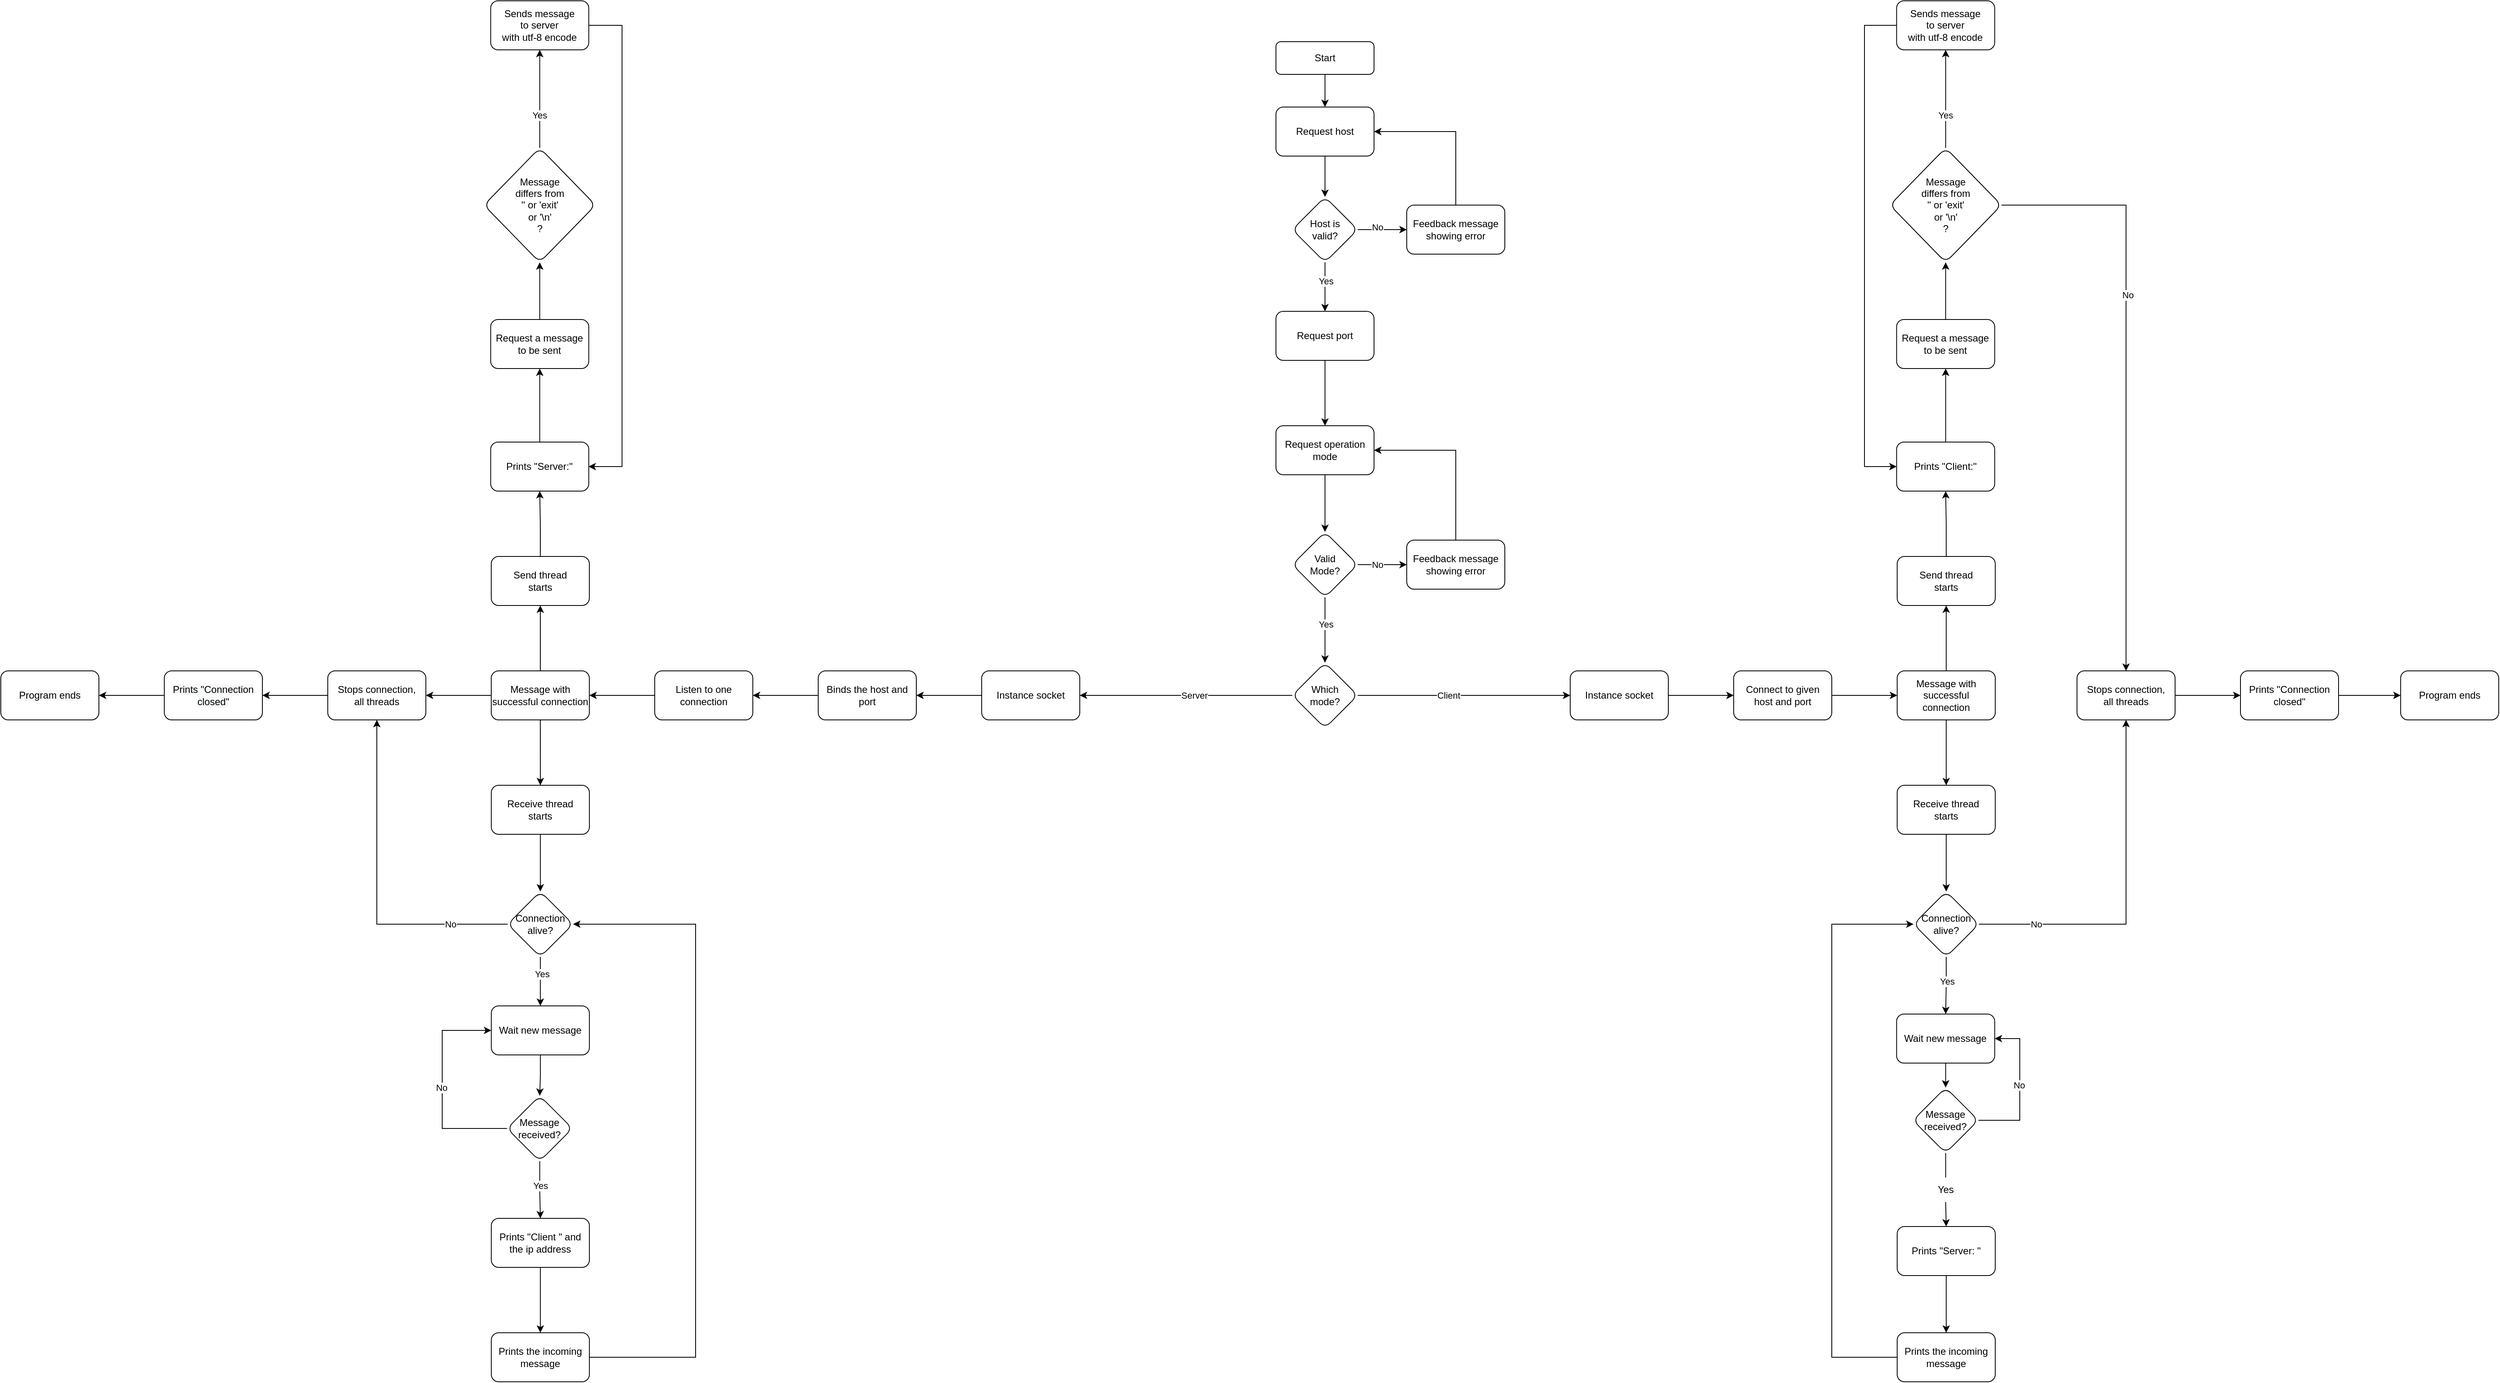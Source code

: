 <mxfile version="20.2.4" type="google"><diagram id="C5RBs43oDa-KdzZeNtuy" name="Page-1"><mxGraphModel grid="1" page="1" gridSize="10" guides="1" tooltips="1" connect="1" arrows="1" fold="1" pageScale="1" pageWidth="827" pageHeight="1169" math="0" shadow="0"><root><mxCell id="WIyWlLk6GJQsqaUBKTNV-0"/><mxCell id="WIyWlLk6GJQsqaUBKTNV-1" parent="WIyWlLk6GJQsqaUBKTNV-0"/><mxCell id="0VvWIncRaQS48B-fSjcq-39" style="edgeStyle=orthogonalEdgeStyle;rounded=0;orthogonalLoop=1;jettySize=auto;html=1;exitX=0.5;exitY=1;exitDx=0;exitDy=0;entryX=0.5;entryY=0;entryDx=0;entryDy=0;" edge="1" parent="WIyWlLk6GJQsqaUBKTNV-1" source="WIyWlLk6GJQsqaUBKTNV-3" target="0VvWIncRaQS48B-fSjcq-0"><mxGeometry relative="1" as="geometry"/></mxCell><mxCell id="WIyWlLk6GJQsqaUBKTNV-3" value="Start" style="rounded=1;whiteSpace=wrap;html=1;fontSize=12;glass=0;strokeWidth=1;shadow=0;" vertex="1" parent="WIyWlLk6GJQsqaUBKTNV-1"><mxGeometry x="160" width="120" height="40" as="geometry"/></mxCell><mxCell id="0VvWIncRaQS48B-fSjcq-4" value="" style="edgeStyle=orthogonalEdgeStyle;rounded=0;orthogonalLoop=1;jettySize=auto;html=1;" edge="1" parent="WIyWlLk6GJQsqaUBKTNV-1" source="0VvWIncRaQS48B-fSjcq-0" target="0VvWIncRaQS48B-fSjcq-3"><mxGeometry relative="1" as="geometry"/></mxCell><mxCell id="0VvWIncRaQS48B-fSjcq-0" value="Request host" style="rounded=1;whiteSpace=wrap;html=1;" vertex="1" parent="WIyWlLk6GJQsqaUBKTNV-1"><mxGeometry x="160" y="80" width="120" height="60" as="geometry"/></mxCell><mxCell id="0VvWIncRaQS48B-fSjcq-6" value="" style="edgeStyle=orthogonalEdgeStyle;rounded=0;orthogonalLoop=1;jettySize=auto;html=1;" edge="1" parent="WIyWlLk6GJQsqaUBKTNV-1" source="0VvWIncRaQS48B-fSjcq-3" target="0VvWIncRaQS48B-fSjcq-5"><mxGeometry relative="1" as="geometry"/></mxCell><mxCell id="0VvWIncRaQS48B-fSjcq-7" value="Yes" style="edgeLabel;html=1;align=center;verticalAlign=middle;resizable=0;points=[];" connectable="0" vertex="1" parent="0VvWIncRaQS48B-fSjcq-6"><mxGeometry x="-0.248" y="1" relative="1" as="geometry"><mxPoint as="offset"/></mxGeometry></mxCell><mxCell id="0VvWIncRaQS48B-fSjcq-9" value="" style="edgeStyle=orthogonalEdgeStyle;rounded=0;orthogonalLoop=1;jettySize=auto;html=1;" edge="1" parent="WIyWlLk6GJQsqaUBKTNV-1" source="0VvWIncRaQS48B-fSjcq-3" target="0VvWIncRaQS48B-fSjcq-8"><mxGeometry relative="1" as="geometry"/></mxCell><mxCell id="0VvWIncRaQS48B-fSjcq-10" value="No" style="edgeLabel;html=1;align=center;verticalAlign=middle;resizable=0;points=[];" connectable="0" vertex="1" parent="0VvWIncRaQS48B-fSjcq-9"><mxGeometry x="-0.195" y="3" relative="1" as="geometry"><mxPoint as="offset"/></mxGeometry></mxCell><mxCell id="0VvWIncRaQS48B-fSjcq-3" value="Host is&lt;br&gt;valid?" style="rhombus;whiteSpace=wrap;html=1;rounded=1;" vertex="1" parent="WIyWlLk6GJQsqaUBKTNV-1"><mxGeometry x="180" y="190" width="80" height="80" as="geometry"/></mxCell><mxCell id="0VvWIncRaQS48B-fSjcq-20" value="" style="edgeStyle=orthogonalEdgeStyle;rounded=0;orthogonalLoop=1;jettySize=auto;html=1;" edge="1" parent="WIyWlLk6GJQsqaUBKTNV-1" source="0VvWIncRaQS48B-fSjcq-5" target="0VvWIncRaQS48B-fSjcq-19"><mxGeometry relative="1" as="geometry"/></mxCell><mxCell id="0VvWIncRaQS48B-fSjcq-5" value="Request port" style="whiteSpace=wrap;html=1;rounded=1;" vertex="1" parent="WIyWlLk6GJQsqaUBKTNV-1"><mxGeometry x="160" y="330" width="120" height="60" as="geometry"/></mxCell><mxCell id="0VvWIncRaQS48B-fSjcq-11" style="edgeStyle=orthogonalEdgeStyle;rounded=0;orthogonalLoop=1;jettySize=auto;html=1;exitX=0.5;exitY=0;exitDx=0;exitDy=0;entryX=1;entryY=0.5;entryDx=0;entryDy=0;" edge="1" parent="WIyWlLk6GJQsqaUBKTNV-1" source="0VvWIncRaQS48B-fSjcq-8" target="0VvWIncRaQS48B-fSjcq-0"><mxGeometry relative="1" as="geometry"/></mxCell><mxCell id="0VvWIncRaQS48B-fSjcq-8" value="Feedback message&lt;br&gt;showing error" style="whiteSpace=wrap;html=1;rounded=1;" vertex="1" parent="WIyWlLk6GJQsqaUBKTNV-1"><mxGeometry x="320" y="200" width="120" height="60" as="geometry"/></mxCell><mxCell id="0VvWIncRaQS48B-fSjcq-22" value="" style="edgeStyle=orthogonalEdgeStyle;rounded=0;orthogonalLoop=1;jettySize=auto;html=1;" edge="1" parent="WIyWlLk6GJQsqaUBKTNV-1" source="0VvWIncRaQS48B-fSjcq-19" target="0VvWIncRaQS48B-fSjcq-21"><mxGeometry relative="1" as="geometry"/></mxCell><mxCell id="0VvWIncRaQS48B-fSjcq-19" value="Request operation&lt;br&gt;mode" style="whiteSpace=wrap;html=1;rounded=1;" vertex="1" parent="WIyWlLk6GJQsqaUBKTNV-1"><mxGeometry x="160" y="470" width="120" height="60" as="geometry"/></mxCell><mxCell id="0VvWIncRaQS48B-fSjcq-24" value="" style="edgeStyle=orthogonalEdgeStyle;rounded=0;orthogonalLoop=1;jettySize=auto;html=1;" edge="1" parent="WIyWlLk6GJQsqaUBKTNV-1" source="0VvWIncRaQS48B-fSjcq-21" target="0VvWIncRaQS48B-fSjcq-23"><mxGeometry relative="1" as="geometry"/></mxCell><mxCell id="0VvWIncRaQS48B-fSjcq-25" value="No" style="edgeLabel;html=1;align=center;verticalAlign=middle;resizable=0;points=[];" connectable="0" vertex="1" parent="0VvWIncRaQS48B-fSjcq-24"><mxGeometry x="-0.214" relative="1" as="geometry"><mxPoint as="offset"/></mxGeometry></mxCell><mxCell id="0VvWIncRaQS48B-fSjcq-28" value="" style="edgeStyle=orthogonalEdgeStyle;rounded=0;orthogonalLoop=1;jettySize=auto;html=1;" edge="1" parent="WIyWlLk6GJQsqaUBKTNV-1" source="0VvWIncRaQS48B-fSjcq-21" target="0VvWIncRaQS48B-fSjcq-27"><mxGeometry relative="1" as="geometry"/></mxCell><mxCell id="0VvWIncRaQS48B-fSjcq-38" value="Yes" style="edgeLabel;html=1;align=center;verticalAlign=middle;resizable=0;points=[];" connectable="0" vertex="1" parent="0VvWIncRaQS48B-fSjcq-28"><mxGeometry x="-0.175" y="1" relative="1" as="geometry"><mxPoint as="offset"/></mxGeometry></mxCell><mxCell id="0VvWIncRaQS48B-fSjcq-21" value="Valid&lt;br&gt;Mode?" style="rhombus;whiteSpace=wrap;html=1;rounded=1;" vertex="1" parent="WIyWlLk6GJQsqaUBKTNV-1"><mxGeometry x="180" y="600" width="80" height="80" as="geometry"/></mxCell><mxCell id="0VvWIncRaQS48B-fSjcq-26" style="edgeStyle=orthogonalEdgeStyle;rounded=0;orthogonalLoop=1;jettySize=auto;html=1;exitX=0.5;exitY=0;exitDx=0;exitDy=0;entryX=1;entryY=0.5;entryDx=0;entryDy=0;" edge="1" parent="WIyWlLk6GJQsqaUBKTNV-1" source="0VvWIncRaQS48B-fSjcq-23" target="0VvWIncRaQS48B-fSjcq-19"><mxGeometry relative="1" as="geometry"/></mxCell><mxCell id="0VvWIncRaQS48B-fSjcq-23" value="Feedback message&lt;br&gt;showing error" style="whiteSpace=wrap;html=1;rounded=1;" vertex="1" parent="WIyWlLk6GJQsqaUBKTNV-1"><mxGeometry x="320" y="610" width="120" height="60" as="geometry"/></mxCell><mxCell id="0VvWIncRaQS48B-fSjcq-27" value="Which&lt;br&gt;mode?" style="rhombus;whiteSpace=wrap;html=1;rounded=1;" vertex="1" parent="WIyWlLk6GJQsqaUBKTNV-1"><mxGeometry x="180" y="760" width="80" height="80" as="geometry"/></mxCell><mxCell id="0VvWIncRaQS48B-fSjcq-41" value="" style="edgeStyle=orthogonalEdgeStyle;rounded=0;orthogonalLoop=1;jettySize=auto;html=1;exitX=1;exitY=0.5;exitDx=0;exitDy=0;" edge="1" parent="WIyWlLk6GJQsqaUBKTNV-1" source="0VvWIncRaQS48B-fSjcq-27" target="0VvWIncRaQS48B-fSjcq-40"><mxGeometry relative="1" as="geometry"><mxPoint x="440" y="800" as="sourcePoint"/></mxGeometry></mxCell><mxCell id="FFkaYG6_hajqfn94cW3q-23" value="Client" style="edgeLabel;html=1;align=center;verticalAlign=middle;resizable=0;points=[];" connectable="0" vertex="1" parent="0VvWIncRaQS48B-fSjcq-41"><mxGeometry x="-0.621" y="-1" relative="1" as="geometry"><mxPoint x="61" y="-1" as="offset"/></mxGeometry></mxCell><mxCell id="0VvWIncRaQS48B-fSjcq-101" value="" style="edgeStyle=orthogonalEdgeStyle;rounded=0;orthogonalLoop=1;jettySize=auto;html=1;exitX=0;exitY=0.5;exitDx=0;exitDy=0;" edge="1" parent="WIyWlLk6GJQsqaUBKTNV-1" source="0VvWIncRaQS48B-fSjcq-27" target="0VvWIncRaQS48B-fSjcq-100"><mxGeometry relative="1" as="geometry"><mxPoint y="800" as="sourcePoint"/></mxGeometry></mxCell><mxCell id="FFkaYG6_hajqfn94cW3q-24" value="Server" style="edgeLabel;html=1;align=center;verticalAlign=middle;resizable=0;points=[];" connectable="0" vertex="1" parent="0VvWIncRaQS48B-fSjcq-101"><mxGeometry x="-0.097" y="1" relative="1" as="geometry"><mxPoint x="-3" y="-1" as="offset"/></mxGeometry></mxCell><mxCell id="0VvWIncRaQS48B-fSjcq-43" value="" style="edgeStyle=orthogonalEdgeStyle;rounded=0;orthogonalLoop=1;jettySize=auto;html=1;" edge="1" parent="WIyWlLk6GJQsqaUBKTNV-1" source="0VvWIncRaQS48B-fSjcq-40" target="0VvWIncRaQS48B-fSjcq-42"><mxGeometry relative="1" as="geometry"/></mxCell><mxCell id="0VvWIncRaQS48B-fSjcq-40" value="Instance socket" style="whiteSpace=wrap;html=1;rounded=1;" vertex="1" parent="WIyWlLk6GJQsqaUBKTNV-1"><mxGeometry x="520" y="770" width="120" height="60" as="geometry"/></mxCell><mxCell id="0VvWIncRaQS48B-fSjcq-45" value="" style="edgeStyle=orthogonalEdgeStyle;rounded=0;orthogonalLoop=1;jettySize=auto;html=1;" edge="1" parent="WIyWlLk6GJQsqaUBKTNV-1" source="0VvWIncRaQS48B-fSjcq-42" target="0VvWIncRaQS48B-fSjcq-44"><mxGeometry relative="1" as="geometry"/></mxCell><mxCell id="0VvWIncRaQS48B-fSjcq-42" value="Connect to given&lt;br&gt;host and port" style="whiteSpace=wrap;html=1;rounded=1;" vertex="1" parent="WIyWlLk6GJQsqaUBKTNV-1"><mxGeometry x="720" y="770" width="120" height="60" as="geometry"/></mxCell><mxCell id="0VvWIncRaQS48B-fSjcq-47" value="" style="edgeStyle=orthogonalEdgeStyle;rounded=0;orthogonalLoop=1;jettySize=auto;html=1;" edge="1" parent="WIyWlLk6GJQsqaUBKTNV-1" source="0VvWIncRaQS48B-fSjcq-44" target="0VvWIncRaQS48B-fSjcq-46"><mxGeometry relative="1" as="geometry"/></mxCell><mxCell id="0VvWIncRaQS48B-fSjcq-49" value="" style="edgeStyle=orthogonalEdgeStyle;rounded=0;orthogonalLoop=1;jettySize=auto;html=1;" edge="1" parent="WIyWlLk6GJQsqaUBKTNV-1" source="0VvWIncRaQS48B-fSjcq-44" target="0VvWIncRaQS48B-fSjcq-48"><mxGeometry relative="1" as="geometry"/></mxCell><mxCell id="0VvWIncRaQS48B-fSjcq-44" value="Message with&lt;br&gt;successful&lt;br&gt;connection" style="whiteSpace=wrap;html=1;rounded=1;" vertex="1" parent="WIyWlLk6GJQsqaUBKTNV-1"><mxGeometry x="920" y="770" width="120" height="60" as="geometry"/></mxCell><mxCell id="0VvWIncRaQS48B-fSjcq-79" style="edgeStyle=orthogonalEdgeStyle;rounded=0;orthogonalLoop=1;jettySize=auto;html=1;exitX=0.5;exitY=0;exitDx=0;exitDy=0;entryX=0.5;entryY=1;entryDx=0;entryDy=0;" edge="1" parent="WIyWlLk6GJQsqaUBKTNV-1" source="0VvWIncRaQS48B-fSjcq-46" target="0VvWIncRaQS48B-fSjcq-66"><mxGeometry relative="1" as="geometry"/></mxCell><mxCell id="0VvWIncRaQS48B-fSjcq-46" value="Send thread&lt;br&gt;starts" style="whiteSpace=wrap;html=1;rounded=1;" vertex="1" parent="WIyWlLk6GJQsqaUBKTNV-1"><mxGeometry x="920" y="630" width="120" height="60" as="geometry"/></mxCell><mxCell id="0VvWIncRaQS48B-fSjcq-92" value="" style="edgeStyle=orthogonalEdgeStyle;rounded=0;orthogonalLoop=1;jettySize=auto;html=1;" edge="1" parent="WIyWlLk6GJQsqaUBKTNV-1" source="0VvWIncRaQS48B-fSjcq-48" target="0VvWIncRaQS48B-fSjcq-91"><mxGeometry relative="1" as="geometry"/></mxCell><mxCell id="0VvWIncRaQS48B-fSjcq-48" value="Receive thread&lt;br&gt;starts" style="whiteSpace=wrap;html=1;rounded=1;" vertex="1" parent="WIyWlLk6GJQsqaUBKTNV-1"><mxGeometry x="920" y="910" width="120" height="60" as="geometry"/></mxCell><mxCell id="0VvWIncRaQS48B-fSjcq-72" style="edgeStyle=orthogonalEdgeStyle;rounded=0;orthogonalLoop=1;jettySize=auto;html=1;exitX=0.5;exitY=0;exitDx=0;exitDy=0;entryX=0.5;entryY=1;entryDx=0;entryDy=0;" edge="1" parent="WIyWlLk6GJQsqaUBKTNV-1" source="0VvWIncRaQS48B-fSjcq-66" target="0VvWIncRaQS48B-fSjcq-69"><mxGeometry relative="1" as="geometry"/></mxCell><mxCell id="0VvWIncRaQS48B-fSjcq-66" value="Prints &quot;Client:&quot;" style="whiteSpace=wrap;html=1;rounded=1;" vertex="1" parent="WIyWlLk6GJQsqaUBKTNV-1"><mxGeometry x="919.31" y="490" width="120" height="60" as="geometry"/></mxCell><mxCell id="0VvWIncRaQS48B-fSjcq-74" value="" style="edgeStyle=orthogonalEdgeStyle;rounded=0;orthogonalLoop=1;jettySize=auto;html=1;" edge="1" parent="WIyWlLk6GJQsqaUBKTNV-1" source="0VvWIncRaQS48B-fSjcq-69"><mxGeometry relative="1" as="geometry"><mxPoint x="979.31" y="270" as="targetPoint"/></mxGeometry></mxCell><mxCell id="0VvWIncRaQS48B-fSjcq-69" value="Request a message&lt;br&gt;to be sent" style="whiteSpace=wrap;html=1;rounded=1;" vertex="1" parent="WIyWlLk6GJQsqaUBKTNV-1"><mxGeometry x="919.31" y="340" width="120" height="60" as="geometry"/></mxCell><mxCell id="0VvWIncRaQS48B-fSjcq-81" value="" style="edgeStyle=orthogonalEdgeStyle;rounded=0;orthogonalLoop=1;jettySize=auto;html=1;" edge="1" parent="WIyWlLk6GJQsqaUBKTNV-1" source="0VvWIncRaQS48B-fSjcq-73" target="0VvWIncRaQS48B-fSjcq-80"><mxGeometry relative="1" as="geometry"/></mxCell><mxCell id="0VvWIncRaQS48B-fSjcq-82" value="Yes" style="edgeLabel;html=1;align=center;verticalAlign=middle;resizable=0;points=[];" connectable="0" vertex="1" parent="0VvWIncRaQS48B-fSjcq-81"><mxGeometry x="-0.327" y="1" relative="1" as="geometry"><mxPoint as="offset"/></mxGeometry></mxCell><mxCell id="0VvWIncRaQS48B-fSjcq-85" value="" style="edgeStyle=orthogonalEdgeStyle;rounded=0;orthogonalLoop=1;jettySize=auto;html=1;" edge="1" parent="WIyWlLk6GJQsqaUBKTNV-1" source="0VvWIncRaQS48B-fSjcq-73" target="0VvWIncRaQS48B-fSjcq-84"><mxGeometry relative="1" as="geometry"/></mxCell><mxCell id="0VvWIncRaQS48B-fSjcq-86" value="No" style="edgeLabel;html=1;align=center;verticalAlign=middle;resizable=0;points=[];" connectable="0" vertex="1" parent="0VvWIncRaQS48B-fSjcq-85"><mxGeometry x="-0.273" y="2" relative="1" as="geometry"><mxPoint as="offset"/></mxGeometry></mxCell><mxCell id="0VvWIncRaQS48B-fSjcq-73" value="Message&lt;br&gt;differs from&lt;br&gt;'' or 'exit'&lt;br&gt;or '\n'&lt;br&gt;?" style="rhombus;whiteSpace=wrap;html=1;rounded=1;" vertex="1" parent="WIyWlLk6GJQsqaUBKTNV-1"><mxGeometry x="911" y="130" width="136.62" height="140" as="geometry"/></mxCell><mxCell id="0VvWIncRaQS48B-fSjcq-83" style="edgeStyle=orthogonalEdgeStyle;rounded=0;orthogonalLoop=1;jettySize=auto;html=1;exitX=1;exitY=0.5;exitDx=0;exitDy=0;entryX=0;entryY=0.5;entryDx=0;entryDy=0;" edge="1" parent="WIyWlLk6GJQsqaUBKTNV-1" source="0VvWIncRaQS48B-fSjcq-80" target="0VvWIncRaQS48B-fSjcq-66"><mxGeometry relative="1" as="geometry"><Array as="points"><mxPoint x="880" y="-20"/><mxPoint x="880" y="520"/></Array></mxGeometry></mxCell><mxCell id="0VvWIncRaQS48B-fSjcq-80" value="Sends message&lt;br&gt;to server&lt;br&gt;with utf-8 encode" style="whiteSpace=wrap;html=1;rounded=1;" vertex="1" parent="WIyWlLk6GJQsqaUBKTNV-1"><mxGeometry x="919.31" y="-50" width="120" height="60" as="geometry"/></mxCell><mxCell id="0VvWIncRaQS48B-fSjcq-88" value="" style="edgeStyle=orthogonalEdgeStyle;rounded=0;orthogonalLoop=1;jettySize=auto;html=1;" edge="1" parent="WIyWlLk6GJQsqaUBKTNV-1" source="0VvWIncRaQS48B-fSjcq-84" target="0VvWIncRaQS48B-fSjcq-87"><mxGeometry relative="1" as="geometry"/></mxCell><mxCell id="0VvWIncRaQS48B-fSjcq-84" value="Stops connection,&lt;br&gt;all threads" style="whiteSpace=wrap;html=1;rounded=1;" vertex="1" parent="WIyWlLk6GJQsqaUBKTNV-1"><mxGeometry x="1140.0" y="770" width="120" height="60" as="geometry"/></mxCell><mxCell id="0VvWIncRaQS48B-fSjcq-90" value="" style="edgeStyle=orthogonalEdgeStyle;rounded=0;orthogonalLoop=1;jettySize=auto;html=1;" edge="1" parent="WIyWlLk6GJQsqaUBKTNV-1" source="0VvWIncRaQS48B-fSjcq-87" target="0VvWIncRaQS48B-fSjcq-89"><mxGeometry relative="1" as="geometry"/></mxCell><mxCell id="0VvWIncRaQS48B-fSjcq-87" value="Prints &quot;Connection closed&quot;" style="whiteSpace=wrap;html=1;rounded=1;" vertex="1" parent="WIyWlLk6GJQsqaUBKTNV-1"><mxGeometry x="1340.0" y="770" width="120" height="60" as="geometry"/></mxCell><mxCell id="0VvWIncRaQS48B-fSjcq-89" value="Program ends" style="whiteSpace=wrap;html=1;rounded=1;" vertex="1" parent="WIyWlLk6GJQsqaUBKTNV-1"><mxGeometry x="1535.93" y="770" width="120" height="60" as="geometry"/></mxCell><mxCell id="0VvWIncRaQS48B-fSjcq-97" value="" style="edgeStyle=orthogonalEdgeStyle;rounded=0;orthogonalLoop=1;jettySize=auto;html=1;entryX=0.5;entryY=1;entryDx=0;entryDy=0;" edge="1" parent="WIyWlLk6GJQsqaUBKTNV-1" source="0VvWIncRaQS48B-fSjcq-91" target="0VvWIncRaQS48B-fSjcq-84"><mxGeometry relative="1" as="geometry"><mxPoint x="1080" y="1080" as="targetPoint"/></mxGeometry></mxCell><mxCell id="0VvWIncRaQS48B-fSjcq-98" value="No" style="edgeLabel;html=1;align=center;verticalAlign=middle;resizable=0;points=[];" connectable="0" vertex="1" parent="0VvWIncRaQS48B-fSjcq-97"><mxGeometry x="-0.3" relative="1" as="geometry"><mxPoint x="-81" as="offset"/></mxGeometry></mxCell><mxCell id="FFkaYG6_hajqfn94cW3q-7" value="" style="edgeStyle=orthogonalEdgeStyle;rounded=0;orthogonalLoop=1;jettySize=auto;html=1;" edge="1" parent="WIyWlLk6GJQsqaUBKTNV-1" source="0VvWIncRaQS48B-fSjcq-91" target="FFkaYG6_hajqfn94cW3q-6"><mxGeometry relative="1" as="geometry"/></mxCell><mxCell id="FFkaYG6_hajqfn94cW3q-14" value="Yes" style="edgeLabel;html=1;align=center;verticalAlign=middle;resizable=0;points=[];" connectable="0" vertex="1" parent="FFkaYG6_hajqfn94cW3q-7"><mxGeometry x="0.24" y="1" relative="1" as="geometry"><mxPoint y="-14" as="offset"/></mxGeometry></mxCell><mxCell id="0VvWIncRaQS48B-fSjcq-91" value="Connection alive?" style="rhombus;whiteSpace=wrap;html=1;rounded=1;" vertex="1" parent="WIyWlLk6GJQsqaUBKTNV-1"><mxGeometry x="940" y="1040" width="80" height="80" as="geometry"/></mxCell><mxCell id="0VvWIncRaQS48B-fSjcq-99" style="edgeStyle=orthogonalEdgeStyle;rounded=0;orthogonalLoop=1;jettySize=auto;html=1;exitX=0;exitY=0.5;exitDx=0;exitDy=0;entryX=0;entryY=0.5;entryDx=0;entryDy=0;" edge="1" parent="WIyWlLk6GJQsqaUBKTNV-1" source="Tl2EX9sZDZhY-3LTOrvi-0" target="0VvWIncRaQS48B-fSjcq-91"><mxGeometry relative="1" as="geometry"><Array as="points"><mxPoint x="840" y="1610"/><mxPoint x="840" y="1080"/></Array></mxGeometry></mxCell><mxCell id="Tl2EX9sZDZhY-3LTOrvi-1" value="" style="edgeStyle=orthogonalEdgeStyle;rounded=0;orthogonalLoop=1;jettySize=auto;html=1;" edge="1" parent="WIyWlLk6GJQsqaUBKTNV-1" source="0VvWIncRaQS48B-fSjcq-93" target="Tl2EX9sZDZhY-3LTOrvi-0"><mxGeometry relative="1" as="geometry"/></mxCell><mxCell id="0VvWIncRaQS48B-fSjcq-93" value="Prints &quot;Server: &quot;" style="whiteSpace=wrap;html=1;rounded=1;" vertex="1" parent="WIyWlLk6GJQsqaUBKTNV-1"><mxGeometry x="920" y="1450" width="120" height="60" as="geometry"/></mxCell><mxCell id="0VvWIncRaQS48B-fSjcq-103" value="" style="edgeStyle=orthogonalEdgeStyle;rounded=0;orthogonalLoop=1;jettySize=auto;html=1;" edge="1" parent="WIyWlLk6GJQsqaUBKTNV-1" source="0VvWIncRaQS48B-fSjcq-100" target="0VvWIncRaQS48B-fSjcq-102"><mxGeometry relative="1" as="geometry"/></mxCell><mxCell id="0VvWIncRaQS48B-fSjcq-100" value="Instance socket" style="whiteSpace=wrap;html=1;rounded=1;" vertex="1" parent="WIyWlLk6GJQsqaUBKTNV-1"><mxGeometry x="-200" y="770" width="120" height="60" as="geometry"/></mxCell><mxCell id="0VvWIncRaQS48B-fSjcq-105" value="" style="edgeStyle=orthogonalEdgeStyle;rounded=0;orthogonalLoop=1;jettySize=auto;html=1;" edge="1" parent="WIyWlLk6GJQsqaUBKTNV-1" source="0VvWIncRaQS48B-fSjcq-102" target="0VvWIncRaQS48B-fSjcq-104"><mxGeometry relative="1" as="geometry"/></mxCell><mxCell id="0VvWIncRaQS48B-fSjcq-102" value="Binds the host and port" style="whiteSpace=wrap;html=1;rounded=1;" vertex="1" parent="WIyWlLk6GJQsqaUBKTNV-1"><mxGeometry x="-400" y="770" width="120" height="60" as="geometry"/></mxCell><mxCell id="0VvWIncRaQS48B-fSjcq-107" value="" style="edgeStyle=orthogonalEdgeStyle;rounded=0;orthogonalLoop=1;jettySize=auto;html=1;" edge="1" parent="WIyWlLk6GJQsqaUBKTNV-1" source="0VvWIncRaQS48B-fSjcq-104" target="0VvWIncRaQS48B-fSjcq-106"><mxGeometry relative="1" as="geometry"/></mxCell><mxCell id="0VvWIncRaQS48B-fSjcq-104" value="Listen to one connection" style="whiteSpace=wrap;html=1;rounded=1;" vertex="1" parent="WIyWlLk6GJQsqaUBKTNV-1"><mxGeometry x="-600" y="770" width="120" height="60" as="geometry"/></mxCell><mxCell id="0VvWIncRaQS48B-fSjcq-120" style="edgeStyle=orthogonalEdgeStyle;rounded=0;orthogonalLoop=1;jettySize=auto;html=1;exitX=0.5;exitY=0;exitDx=0;exitDy=0;entryX=0.5;entryY=1;entryDx=0;entryDy=0;" edge="1" parent="WIyWlLk6GJQsqaUBKTNV-1" source="0VvWIncRaQS48B-fSjcq-106" target="0VvWIncRaQS48B-fSjcq-109"><mxGeometry relative="1" as="geometry"/></mxCell><mxCell id="0VvWIncRaQS48B-fSjcq-127" value="" style="edgeStyle=orthogonalEdgeStyle;rounded=0;orthogonalLoop=1;jettySize=auto;html=1;" edge="1" parent="WIyWlLk6GJQsqaUBKTNV-1" source="0VvWIncRaQS48B-fSjcq-106" target="0VvWIncRaQS48B-fSjcq-126"><mxGeometry relative="1" as="geometry"/></mxCell><mxCell id="0VvWIncRaQS48B-fSjcq-140" style="edgeStyle=orthogonalEdgeStyle;rounded=0;orthogonalLoop=1;jettySize=auto;html=1;exitX=0.5;exitY=1;exitDx=0;exitDy=0;entryX=0.5;entryY=0;entryDx=0;entryDy=0;" edge="1" parent="WIyWlLk6GJQsqaUBKTNV-1" source="0VvWIncRaQS48B-fSjcq-106" target="0VvWIncRaQS48B-fSjcq-133"><mxGeometry relative="1" as="geometry"/></mxCell><mxCell id="0VvWIncRaQS48B-fSjcq-106" value="Message with successful connection" style="whiteSpace=wrap;html=1;rounded=1;" vertex="1" parent="WIyWlLk6GJQsqaUBKTNV-1"><mxGeometry x="-800" y="770" width="120" height="60" as="geometry"/></mxCell><mxCell id="0VvWIncRaQS48B-fSjcq-108" style="edgeStyle=orthogonalEdgeStyle;rounded=0;orthogonalLoop=1;jettySize=auto;html=1;exitX=0.5;exitY=0;exitDx=0;exitDy=0;entryX=0.5;entryY=1;entryDx=0;entryDy=0;" edge="1" parent="WIyWlLk6GJQsqaUBKTNV-1" source="0VvWIncRaQS48B-fSjcq-109" target="0VvWIncRaQS48B-fSjcq-111"><mxGeometry relative="1" as="geometry"/></mxCell><mxCell id="0VvWIncRaQS48B-fSjcq-109" value="Send thread&lt;br&gt;starts" style="whiteSpace=wrap;html=1;rounded=1;" vertex="1" parent="WIyWlLk6GJQsqaUBKTNV-1"><mxGeometry x="-800" y="630" width="120" height="60" as="geometry"/></mxCell><mxCell id="0VvWIncRaQS48B-fSjcq-110" style="edgeStyle=orthogonalEdgeStyle;rounded=0;orthogonalLoop=1;jettySize=auto;html=1;exitX=0.5;exitY=0;exitDx=0;exitDy=0;entryX=0.5;entryY=1;entryDx=0;entryDy=0;" edge="1" parent="WIyWlLk6GJQsqaUBKTNV-1" source="0VvWIncRaQS48B-fSjcq-111" target="0VvWIncRaQS48B-fSjcq-113"><mxGeometry relative="1" as="geometry"/></mxCell><mxCell id="0VvWIncRaQS48B-fSjcq-111" value="Prints &quot;Server:&quot;" style="whiteSpace=wrap;html=1;rounded=1;" vertex="1" parent="WIyWlLk6GJQsqaUBKTNV-1"><mxGeometry x="-800.69" y="490" width="120" height="60" as="geometry"/></mxCell><mxCell id="0VvWIncRaQS48B-fSjcq-112" value="" style="edgeStyle=orthogonalEdgeStyle;rounded=0;orthogonalLoop=1;jettySize=auto;html=1;" edge="1" parent="WIyWlLk6GJQsqaUBKTNV-1" source="0VvWIncRaQS48B-fSjcq-113"><mxGeometry relative="1" as="geometry"><mxPoint x="-740.69" y="270" as="targetPoint"/></mxGeometry></mxCell><mxCell id="0VvWIncRaQS48B-fSjcq-113" value="Request a message&lt;br&gt;to be sent" style="whiteSpace=wrap;html=1;rounded=1;" vertex="1" parent="WIyWlLk6GJQsqaUBKTNV-1"><mxGeometry x="-800.69" y="340" width="120" height="60" as="geometry"/></mxCell><mxCell id="0VvWIncRaQS48B-fSjcq-114" value="" style="edgeStyle=orthogonalEdgeStyle;rounded=0;orthogonalLoop=1;jettySize=auto;html=1;" edge="1" parent="WIyWlLk6GJQsqaUBKTNV-1" source="0VvWIncRaQS48B-fSjcq-116" target="0VvWIncRaQS48B-fSjcq-118"><mxGeometry relative="1" as="geometry"/></mxCell><mxCell id="0VvWIncRaQS48B-fSjcq-115" value="Yes" style="edgeLabel;html=1;align=center;verticalAlign=middle;resizable=0;points=[];" connectable="0" vertex="1" parent="0VvWIncRaQS48B-fSjcq-114"><mxGeometry x="-0.327" y="1" relative="1" as="geometry"><mxPoint as="offset"/></mxGeometry></mxCell><mxCell id="0VvWIncRaQS48B-fSjcq-116" value="Message&lt;br&gt;differs from&lt;br&gt;'' or 'exit'&lt;br&gt;or '\n'&lt;br&gt;?" style="rhombus;whiteSpace=wrap;html=1;rounded=1;" vertex="1" parent="WIyWlLk6GJQsqaUBKTNV-1"><mxGeometry x="-809" y="130" width="136.62" height="140" as="geometry"/></mxCell><mxCell id="0VvWIncRaQS48B-fSjcq-117" style="edgeStyle=orthogonalEdgeStyle;rounded=0;orthogonalLoop=1;jettySize=auto;html=1;exitX=1;exitY=0.5;exitDx=0;exitDy=0;" edge="1" parent="WIyWlLk6GJQsqaUBKTNV-1" source="0VvWIncRaQS48B-fSjcq-118"><mxGeometry relative="1" as="geometry"><Array as="points"><mxPoint x="-640" y="-20"/><mxPoint x="-640" y="520"/></Array><mxPoint x="-681" y="520" as="targetPoint"/></mxGeometry></mxCell><mxCell id="0VvWIncRaQS48B-fSjcq-118" value="Sends message&lt;br&gt;to server&lt;br&gt;with utf-8 encode" style="whiteSpace=wrap;html=1;rounded=1;" vertex="1" parent="WIyWlLk6GJQsqaUBKTNV-1"><mxGeometry x="-800.69" y="-50" width="120" height="60" as="geometry"/></mxCell><mxCell id="0VvWIncRaQS48B-fSjcq-129" value="" style="edgeStyle=orthogonalEdgeStyle;rounded=0;orthogonalLoop=1;jettySize=auto;html=1;" edge="1" parent="WIyWlLk6GJQsqaUBKTNV-1" source="0VvWIncRaQS48B-fSjcq-126" target="0VvWIncRaQS48B-fSjcq-128"><mxGeometry relative="1" as="geometry"/></mxCell><mxCell id="0VvWIncRaQS48B-fSjcq-126" value="Stops connection,&lt;br&gt;all threads" style="whiteSpace=wrap;html=1;rounded=1;" vertex="1" parent="WIyWlLk6GJQsqaUBKTNV-1"><mxGeometry x="-1000" y="770" width="120" height="60" as="geometry"/></mxCell><mxCell id="0VvWIncRaQS48B-fSjcq-131" value="" style="edgeStyle=orthogonalEdgeStyle;rounded=0;orthogonalLoop=1;jettySize=auto;html=1;" edge="1" parent="WIyWlLk6GJQsqaUBKTNV-1" source="0VvWIncRaQS48B-fSjcq-128" target="0VvWIncRaQS48B-fSjcq-130"><mxGeometry relative="1" as="geometry"/></mxCell><mxCell id="0VvWIncRaQS48B-fSjcq-128" value="&lt;span style=&quot;color: rgb(0, 0, 0); font-family: Helvetica; font-size: 12px; font-style: normal; font-variant-ligatures: normal; font-variant-caps: normal; font-weight: 400; letter-spacing: normal; orphans: 2; text-align: center; text-indent: 0px; text-transform: none; widows: 2; word-spacing: 0px; -webkit-text-stroke-width: 0px; background-color: rgb(248, 249, 250); text-decoration-thickness: initial; text-decoration-style: initial; text-decoration-color: initial; float: none; display: inline !important;&quot;&gt;Prints &quot;Connection closed&quot;&lt;/span&gt;" style="whiteSpace=wrap;html=1;rounded=1;" vertex="1" parent="WIyWlLk6GJQsqaUBKTNV-1"><mxGeometry x="-1200" y="770" width="120" height="60" as="geometry"/></mxCell><mxCell id="0VvWIncRaQS48B-fSjcq-130" value="&lt;span style=&quot;color: rgb(0, 0, 0); font-family: Helvetica; font-size: 12px; font-style: normal; font-variant-ligatures: normal; font-variant-caps: normal; font-weight: 400; letter-spacing: normal; orphans: 2; text-align: center; text-indent: 0px; text-transform: none; widows: 2; word-spacing: 0px; -webkit-text-stroke-width: 0px; background-color: rgb(248, 249, 250); text-decoration-thickness: initial; text-decoration-style: initial; text-decoration-color: initial; float: none; display: inline !important;&quot;&gt;Program ends&lt;/span&gt;" style="whiteSpace=wrap;html=1;rounded=1;" vertex="1" parent="WIyWlLk6GJQsqaUBKTNV-1"><mxGeometry x="-1400" y="770" width="120" height="60" as="geometry"/></mxCell><mxCell id="0VvWIncRaQS48B-fSjcq-132" value="" style="edgeStyle=orthogonalEdgeStyle;rounded=0;orthogonalLoop=1;jettySize=auto;html=1;" edge="1" parent="WIyWlLk6GJQsqaUBKTNV-1" source="0VvWIncRaQS48B-fSjcq-133" target="0VvWIncRaQS48B-fSjcq-137"><mxGeometry relative="1" as="geometry"/></mxCell><mxCell id="0VvWIncRaQS48B-fSjcq-133" value="Receive thread&lt;br&gt;starts" style="whiteSpace=wrap;html=1;rounded=1;" vertex="1" parent="WIyWlLk6GJQsqaUBKTNV-1"><mxGeometry x="-799.94" y="910" width="120" height="60" as="geometry"/></mxCell><mxCell id="0VvWIncRaQS48B-fSjcq-134" value="" style="edgeStyle=orthogonalEdgeStyle;rounded=0;orthogonalLoop=1;jettySize=auto;html=1;entryX=0.5;entryY=0;entryDx=0;entryDy=0;" edge="1" parent="WIyWlLk6GJQsqaUBKTNV-1" source="0VvWIncRaQS48B-fSjcq-137" target="FFkaYG6_hajqfn94cW3q-15"><mxGeometry relative="1" as="geometry"><mxPoint x="-740" y="1200" as="targetPoint"/></mxGeometry></mxCell><mxCell id="0VvWIncRaQS48B-fSjcq-135" value="Yes" style="edgeLabel;html=1;align=center;verticalAlign=middle;resizable=0;points=[];" connectable="0" vertex="1" parent="0VvWIncRaQS48B-fSjcq-134"><mxGeometry x="-0.301" y="2" relative="1" as="geometry"><mxPoint as="offset"/></mxGeometry></mxCell><mxCell id="Tl2EX9sZDZhY-3LTOrvi-2" style="edgeStyle=orthogonalEdgeStyle;rounded=0;orthogonalLoop=1;jettySize=auto;html=1;exitX=0;exitY=0.5;exitDx=0;exitDy=0;entryX=0.5;entryY=1;entryDx=0;entryDy=0;" edge="1" parent="WIyWlLk6GJQsqaUBKTNV-1" source="0VvWIncRaQS48B-fSjcq-137" target="0VvWIncRaQS48B-fSjcq-126"><mxGeometry relative="1" as="geometry"/></mxCell><mxCell id="Tl2EX9sZDZhY-3LTOrvi-3" value="No" style="edgeLabel;html=1;align=center;verticalAlign=middle;resizable=0;points=[];" connectable="0" vertex="1" parent="Tl2EX9sZDZhY-3LTOrvi-2"><mxGeometry x="-0.492" y="1" relative="1" as="geometry"><mxPoint x="34" y="-1" as="offset"/></mxGeometry></mxCell><mxCell id="0VvWIncRaQS48B-fSjcq-137" value="Connection alive?" style="rhombus;whiteSpace=wrap;html=1;rounded=1;" vertex="1" parent="WIyWlLk6GJQsqaUBKTNV-1"><mxGeometry x="-779.94" y="1040" width="80" height="80" as="geometry"/></mxCell><mxCell id="0VvWIncRaQS48B-fSjcq-142" value="" style="edgeStyle=orthogonalEdgeStyle;rounded=0;orthogonalLoop=1;jettySize=auto;html=1;" edge="1" parent="WIyWlLk6GJQsqaUBKTNV-1" source="0VvWIncRaQS48B-fSjcq-139" target="0VvWIncRaQS48B-fSjcq-141"><mxGeometry relative="1" as="geometry"/></mxCell><mxCell id="0VvWIncRaQS48B-fSjcq-139" value="Prints &quot;Client &quot; and the ip address" style="whiteSpace=wrap;html=1;rounded=1;" vertex="1" parent="WIyWlLk6GJQsqaUBKTNV-1"><mxGeometry x="-799.94" y="1440" width="120" height="60" as="geometry"/></mxCell><mxCell id="FFkaYG6_hajqfn94cW3q-22" style="edgeStyle=orthogonalEdgeStyle;rounded=0;orthogonalLoop=1;jettySize=auto;html=1;exitX=1;exitY=0.5;exitDx=0;exitDy=0;entryX=1;entryY=0.5;entryDx=0;entryDy=0;" edge="1" parent="WIyWlLk6GJQsqaUBKTNV-1" source="0VvWIncRaQS48B-fSjcq-141" target="0VvWIncRaQS48B-fSjcq-137"><mxGeometry relative="1" as="geometry"><Array as="points"><mxPoint x="-550" y="1610"/><mxPoint x="-550" y="1080"/></Array></mxGeometry></mxCell><mxCell id="0VvWIncRaQS48B-fSjcq-141" value="Prints the incoming message" style="whiteSpace=wrap;html=1;rounded=1;" vertex="1" parent="WIyWlLk6GJQsqaUBKTNV-1"><mxGeometry x="-799.94" y="1580" width="120" height="60" as="geometry"/></mxCell><mxCell id="Tl2EX9sZDZhY-3LTOrvi-0" value="Prints the incoming message" style="whiteSpace=wrap;html=1;rounded=1;" vertex="1" parent="WIyWlLk6GJQsqaUBKTNV-1"><mxGeometry x="920" y="1580" width="120" height="60" as="geometry"/></mxCell><mxCell id="FFkaYG6_hajqfn94cW3q-2" style="edgeStyle=orthogonalEdgeStyle;rounded=0;orthogonalLoop=1;jettySize=auto;html=1;exitX=0.5;exitY=1;exitDx=0;exitDy=0;entryX=0.5;entryY=0;entryDx=0;entryDy=0;startArrow=none;" edge="1" parent="WIyWlLk6GJQsqaUBKTNV-1" source="FFkaYG6_hajqfn94cW3q-3" target="0VvWIncRaQS48B-fSjcq-93"><mxGeometry relative="1" as="geometry"/></mxCell><mxCell id="FFkaYG6_hajqfn94cW3q-11" style="edgeStyle=orthogonalEdgeStyle;rounded=0;orthogonalLoop=1;jettySize=auto;html=1;exitX=1;exitY=0.5;exitDx=0;exitDy=0;entryX=1;entryY=0.5;entryDx=0;entryDy=0;" edge="1" parent="WIyWlLk6GJQsqaUBKTNV-1" source="FFkaYG6_hajqfn94cW3q-0" target="FFkaYG6_hajqfn94cW3q-6"><mxGeometry relative="1" as="geometry"><Array as="points"><mxPoint x="1070" y="1320"/><mxPoint x="1070" y="1220"/></Array></mxGeometry></mxCell><mxCell id="FFkaYG6_hajqfn94cW3q-12" value="No" style="edgeLabel;html=1;align=center;verticalAlign=middle;resizable=0;points=[];" connectable="0" vertex="1" parent="FFkaYG6_hajqfn94cW3q-11"><mxGeometry x="0.037" y="1" relative="1" as="geometry"><mxPoint as="offset"/></mxGeometry></mxCell><mxCell id="FFkaYG6_hajqfn94cW3q-0" value="Message&lt;br&gt;received?" style="rhombus;whiteSpace=wrap;html=1;rounded=1;" vertex="1" parent="WIyWlLk6GJQsqaUBKTNV-1"><mxGeometry x="939.31" y="1280" width="80" height="80" as="geometry"/></mxCell><mxCell id="FFkaYG6_hajqfn94cW3q-3" value="Yes" style="text;html=1;align=center;verticalAlign=middle;resizable=0;points=[];autosize=1;strokeColor=none;fillColor=none;" vertex="1" parent="WIyWlLk6GJQsqaUBKTNV-1"><mxGeometry x="959.31" y="1390" width="40" height="30" as="geometry"/></mxCell><mxCell id="FFkaYG6_hajqfn94cW3q-5" value="" style="edgeStyle=orthogonalEdgeStyle;rounded=0;orthogonalLoop=1;jettySize=auto;html=1;exitX=0.5;exitY=1;exitDx=0;exitDy=0;entryX=0.5;entryY=0;entryDx=0;entryDy=0;endArrow=none;" edge="1" parent="WIyWlLk6GJQsqaUBKTNV-1" source="FFkaYG6_hajqfn94cW3q-0" target="FFkaYG6_hajqfn94cW3q-3"><mxGeometry relative="1" as="geometry"><mxPoint x="980" y="1280" as="sourcePoint"/><mxPoint x="980" y="1320" as="targetPoint"/></mxGeometry></mxCell><mxCell id="FFkaYG6_hajqfn94cW3q-8" style="edgeStyle=orthogonalEdgeStyle;rounded=0;orthogonalLoop=1;jettySize=auto;html=1;exitX=0.5;exitY=1;exitDx=0;exitDy=0;entryX=0.5;entryY=0;entryDx=0;entryDy=0;" edge="1" parent="WIyWlLk6GJQsqaUBKTNV-1" source="FFkaYG6_hajqfn94cW3q-6" target="FFkaYG6_hajqfn94cW3q-0"><mxGeometry relative="1" as="geometry"/></mxCell><mxCell id="FFkaYG6_hajqfn94cW3q-6" value="Wait new message" style="whiteSpace=wrap;html=1;rounded=1;" vertex="1" parent="WIyWlLk6GJQsqaUBKTNV-1"><mxGeometry x="919.31" y="1190" width="120" height="60" as="geometry"/></mxCell><mxCell id="FFkaYG6_hajqfn94cW3q-17" value="" style="edgeStyle=orthogonalEdgeStyle;rounded=0;orthogonalLoop=1;jettySize=auto;html=1;" edge="1" parent="WIyWlLk6GJQsqaUBKTNV-1" source="FFkaYG6_hajqfn94cW3q-15" target="FFkaYG6_hajqfn94cW3q-16"><mxGeometry relative="1" as="geometry"/></mxCell><mxCell id="FFkaYG6_hajqfn94cW3q-15" value="Wait new message" style="whiteSpace=wrap;html=1;rounded=1;" vertex="1" parent="WIyWlLk6GJQsqaUBKTNV-1"><mxGeometry x="-799.94" y="1180" width="120" height="60" as="geometry"/></mxCell><mxCell id="FFkaYG6_hajqfn94cW3q-18" style="edgeStyle=orthogonalEdgeStyle;rounded=0;orthogonalLoop=1;jettySize=auto;html=1;exitX=0;exitY=0.5;exitDx=0;exitDy=0;" edge="1" parent="WIyWlLk6GJQsqaUBKTNV-1" source="FFkaYG6_hajqfn94cW3q-16"><mxGeometry relative="1" as="geometry"><mxPoint x="-800" y="1210" as="targetPoint"/><Array as="points"><mxPoint x="-860" y="1330"/><mxPoint x="-860" y="1210"/></Array></mxGeometry></mxCell><mxCell id="FFkaYG6_hajqfn94cW3q-19" value="No" style="edgeLabel;html=1;align=center;verticalAlign=middle;resizable=0;points=[];" connectable="0" vertex="1" parent="FFkaYG6_hajqfn94cW3q-18"><mxGeometry x="-0.211" y="1" relative="1" as="geometry"><mxPoint y="-27" as="offset"/></mxGeometry></mxCell><mxCell id="FFkaYG6_hajqfn94cW3q-20" style="edgeStyle=orthogonalEdgeStyle;rounded=0;orthogonalLoop=1;jettySize=auto;html=1;exitX=0.5;exitY=1;exitDx=0;exitDy=0;" edge="1" parent="WIyWlLk6GJQsqaUBKTNV-1" source="FFkaYG6_hajqfn94cW3q-16" target="0VvWIncRaQS48B-fSjcq-139"><mxGeometry relative="1" as="geometry"/></mxCell><mxCell id="FFkaYG6_hajqfn94cW3q-21" value="Yes" style="edgeLabel;html=1;align=center;verticalAlign=middle;resizable=0;points=[];" connectable="0" vertex="1" parent="FFkaYG6_hajqfn94cW3q-20"><mxGeometry x="-0.158" relative="1" as="geometry"><mxPoint as="offset"/></mxGeometry></mxCell><mxCell id="FFkaYG6_hajqfn94cW3q-16" value="Message received?" style="rhombus;whiteSpace=wrap;html=1;rounded=1;" vertex="1" parent="WIyWlLk6GJQsqaUBKTNV-1"><mxGeometry x="-780.69" y="1290" width="80" height="80" as="geometry"/></mxCell></root></mxGraphModel></diagram></mxfile>